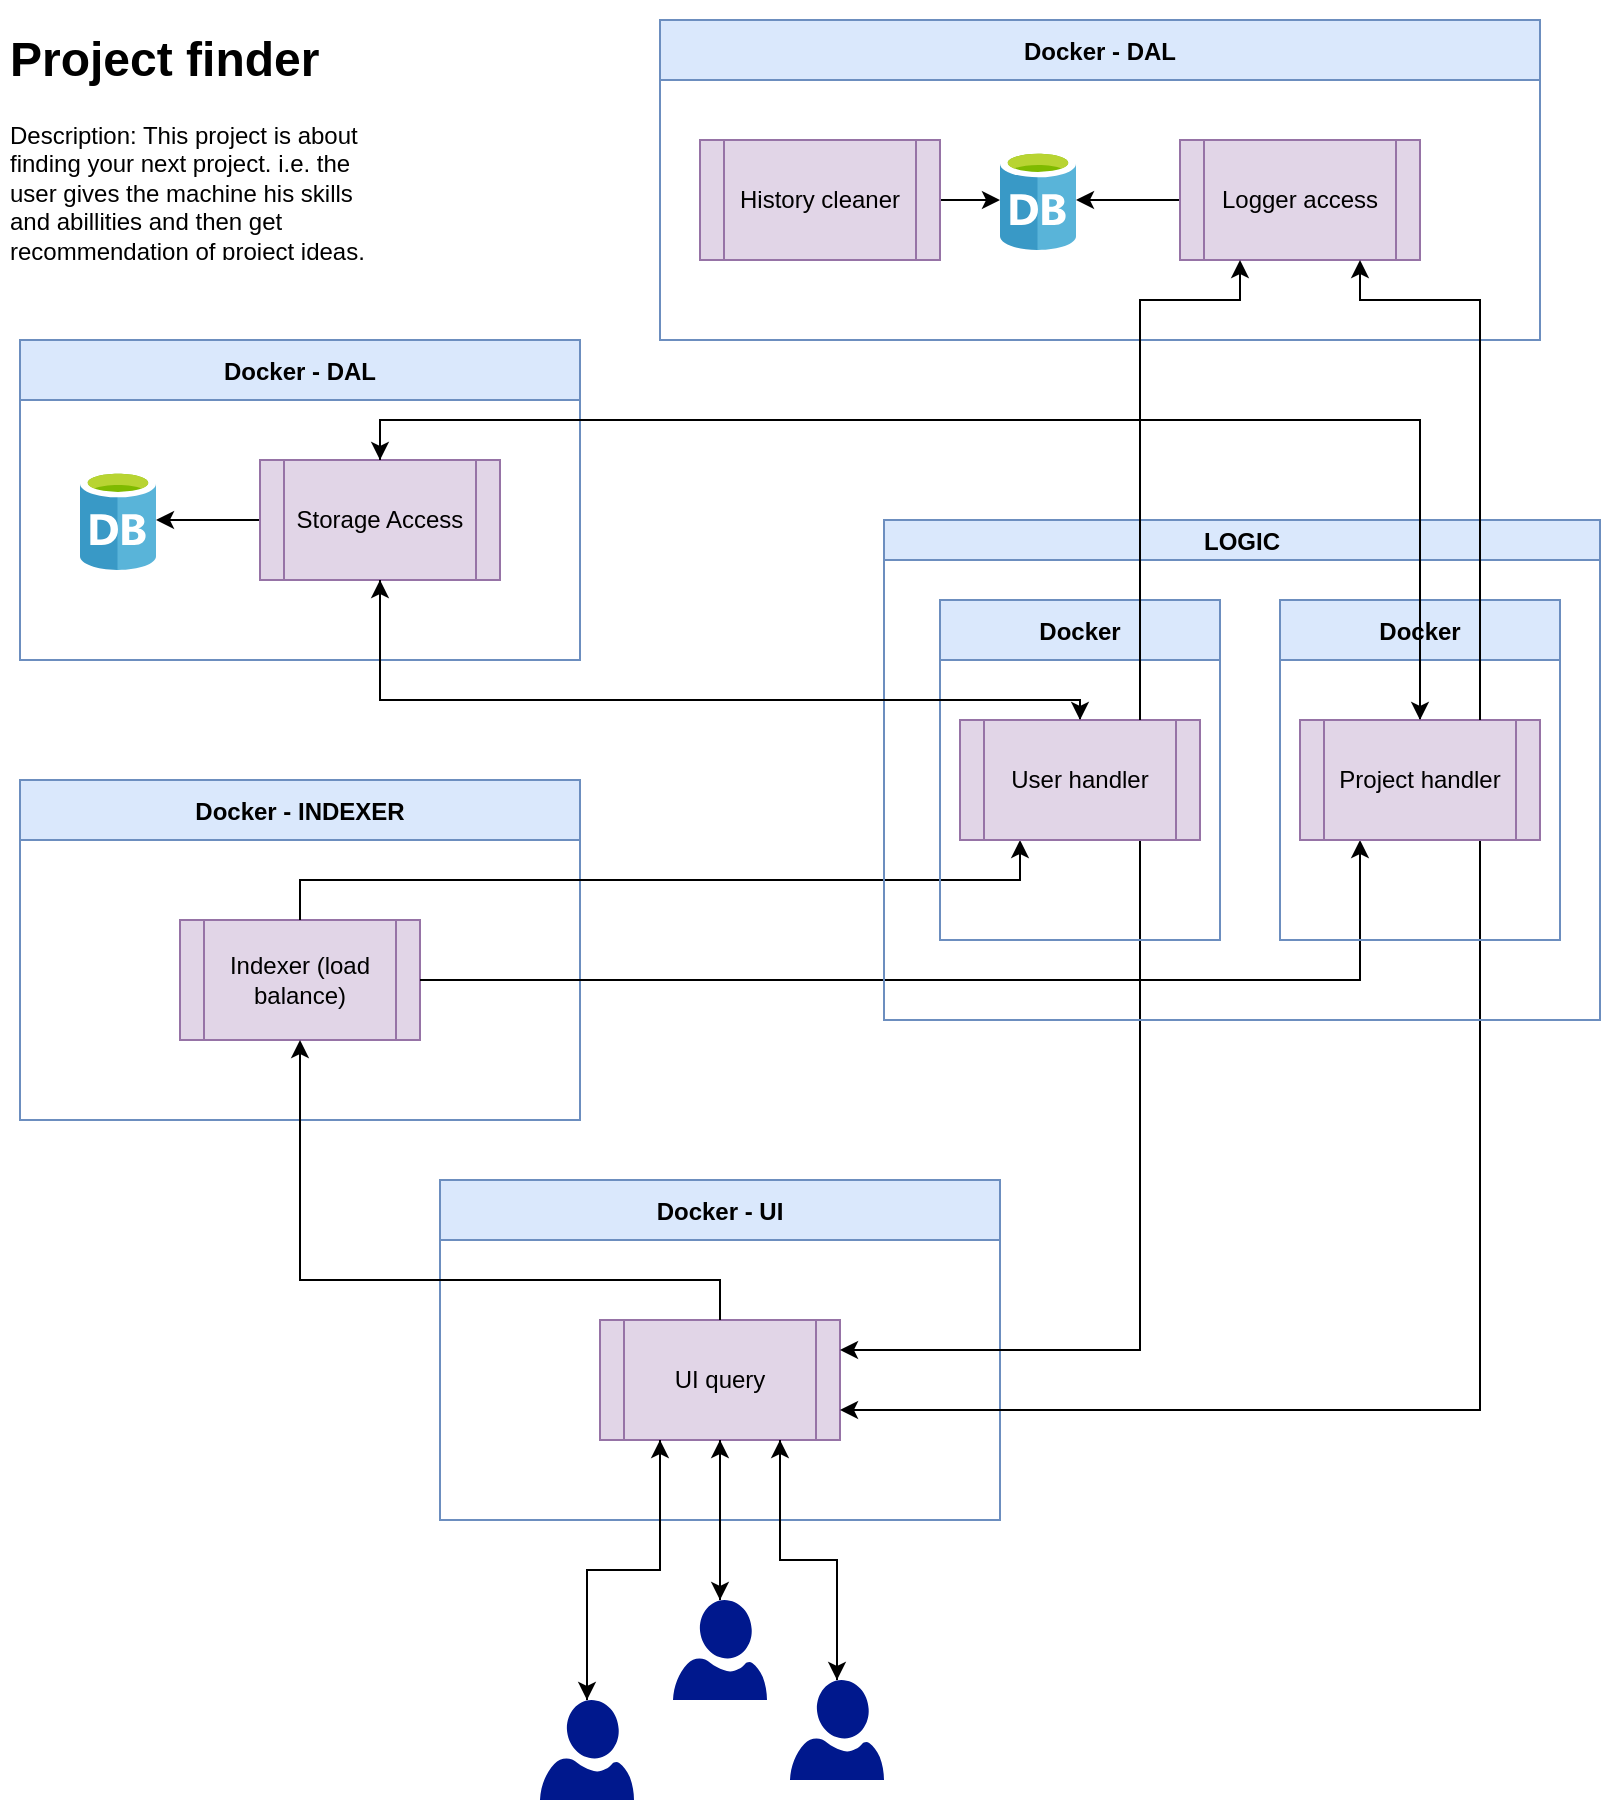 <mxfile version="19.0.3" type="device"><diagram id="YiFuo6HHLEAY_iy2joyg" name="Page-1"><mxGraphModel dx="1673" dy="1018" grid="1" gridSize="10" guides="1" tooltips="1" connect="1" arrows="1" fold="1" page="1" pageScale="1" pageWidth="850" pageHeight="1100" math="0" shadow="0"><root><mxCell id="0"/><mxCell id="1" parent="0"/><mxCell id="UjaLRqckcsTLfjIOGhEc-1" value="&lt;h1&gt;Project finder&lt;/h1&gt;&lt;p&gt;Description: This project is about finding your next project. i.e. the user gives the machine his skills and abillities and then get recommendation of project ideas.&lt;/p&gt;" style="text;html=1;strokeColor=none;fillColor=none;spacing=5;spacingTop=-20;whiteSpace=wrap;overflow=hidden;rounded=0;" vertex="1" parent="1"><mxGeometry x="30" y="30" width="190" height="120" as="geometry"/></mxCell><mxCell id="UjaLRqckcsTLfjIOGhEc-3" value="Docker - DAL" style="swimlane;startSize=30;horizontal=1;containerType=tree;fillColor=#dae8fc;strokeColor=#6c8ebf;" vertex="1" parent="1"><mxGeometry x="40" y="190" width="280" height="160" as="geometry"/></mxCell><mxCell id="UjaLRqckcsTLfjIOGhEc-18" style="edgeStyle=orthogonalEdgeStyle;rounded=0;orthogonalLoop=1;jettySize=auto;html=1;exitX=0;exitY=0.5;exitDx=0;exitDy=0;" edge="1" parent="UjaLRqckcsTLfjIOGhEc-3" source="UjaLRqckcsTLfjIOGhEc-14" target="UjaLRqckcsTLfjIOGhEc-15"><mxGeometry relative="1" as="geometry"/></mxCell><mxCell id="UjaLRqckcsTLfjIOGhEc-14" value="Storage Access" style="shape=process;whiteSpace=wrap;html=1;backgroundOutline=1;fillColor=#e1d5e7;strokeColor=#9673a6;" vertex="1" parent="UjaLRqckcsTLfjIOGhEc-3"><mxGeometry x="120" y="60" width="120" height="60" as="geometry"/></mxCell><mxCell id="UjaLRqckcsTLfjIOGhEc-15" value="" style="sketch=0;aspect=fixed;html=1;points=[];align=center;image;fontSize=12;image=img/lib/mscae/Database_General.svg;gradientColor=none;" vertex="1" parent="UjaLRqckcsTLfjIOGhEc-3"><mxGeometry x="30" y="65" width="38" height="50" as="geometry"/></mxCell><mxCell id="UjaLRqckcsTLfjIOGhEc-19" value="Docker - UI" style="swimlane;startSize=30;horizontal=1;containerType=tree;fillColor=#dae8fc;strokeColor=#6c8ebf;" vertex="1" parent="1"><mxGeometry x="250" y="610" width="280" height="170" as="geometry"/></mxCell><mxCell id="UjaLRqckcsTLfjIOGhEc-21" value="UI query" style="shape=process;whiteSpace=wrap;html=1;backgroundOutline=1;fillColor=#e1d5e7;strokeColor=#9673a6;" vertex="1" parent="UjaLRqckcsTLfjIOGhEc-19"><mxGeometry x="80" y="70" width="120" height="60" as="geometry"/></mxCell><mxCell id="UjaLRqckcsTLfjIOGhEc-31" style="edgeStyle=orthogonalEdgeStyle;rounded=0;orthogonalLoop=1;jettySize=auto;html=1;exitX=0.5;exitY=0;exitDx=0;exitDy=0;exitPerimeter=0;entryX=0.75;entryY=1;entryDx=0;entryDy=0;" edge="1" parent="1" source="UjaLRqckcsTLfjIOGhEc-26" target="UjaLRqckcsTLfjIOGhEc-21"><mxGeometry relative="1" as="geometry"/></mxCell><mxCell id="UjaLRqckcsTLfjIOGhEc-26" value="" style="sketch=0;aspect=fixed;pointerEvents=1;shadow=0;dashed=0;html=1;strokeColor=none;labelPosition=center;verticalLabelPosition=bottom;verticalAlign=top;align=center;fillColor=#00188D;shape=mxgraph.azure.user" vertex="1" parent="1"><mxGeometry x="425" y="860" width="47" height="50" as="geometry"/></mxCell><mxCell id="UjaLRqckcsTLfjIOGhEc-33" style="edgeStyle=orthogonalEdgeStyle;rounded=0;orthogonalLoop=1;jettySize=auto;html=1;exitX=0.5;exitY=0;exitDx=0;exitDy=0;exitPerimeter=0;entryX=0.25;entryY=1;entryDx=0;entryDy=0;" edge="1" parent="1" source="UjaLRqckcsTLfjIOGhEc-27" target="UjaLRqckcsTLfjIOGhEc-21"><mxGeometry relative="1" as="geometry"/></mxCell><mxCell id="UjaLRqckcsTLfjIOGhEc-27" value="" style="sketch=0;aspect=fixed;pointerEvents=1;shadow=0;dashed=0;html=1;strokeColor=none;labelPosition=center;verticalLabelPosition=bottom;verticalAlign=top;align=center;fillColor=#00188D;shape=mxgraph.azure.user" vertex="1" parent="1"><mxGeometry x="300" y="870" width="47" height="50" as="geometry"/></mxCell><mxCell id="UjaLRqckcsTLfjIOGhEc-32" style="edgeStyle=orthogonalEdgeStyle;rounded=0;orthogonalLoop=1;jettySize=auto;html=1;entryX=0.5;entryY=1;entryDx=0;entryDy=0;" edge="1" parent="1" source="UjaLRqckcsTLfjIOGhEc-29" target="UjaLRqckcsTLfjIOGhEc-21"><mxGeometry relative="1" as="geometry"/></mxCell><mxCell id="UjaLRqckcsTLfjIOGhEc-29" value="" style="sketch=0;aspect=fixed;pointerEvents=1;shadow=0;dashed=0;html=1;strokeColor=none;labelPosition=center;verticalLabelPosition=bottom;verticalAlign=top;align=center;fillColor=#00188D;shape=mxgraph.azure.user" vertex="1" parent="1"><mxGeometry x="366.5" y="820" width="47" height="50" as="geometry"/></mxCell><mxCell id="UjaLRqckcsTLfjIOGhEc-34" style="edgeStyle=orthogonalEdgeStyle;rounded=0;orthogonalLoop=1;jettySize=auto;html=1;exitX=0.25;exitY=1;exitDx=0;exitDy=0;" edge="1" parent="1" source="UjaLRqckcsTLfjIOGhEc-21" target="UjaLRqckcsTLfjIOGhEc-27"><mxGeometry relative="1" as="geometry"/></mxCell><mxCell id="UjaLRqckcsTLfjIOGhEc-35" style="edgeStyle=orthogonalEdgeStyle;rounded=0;orthogonalLoop=1;jettySize=auto;html=1;exitX=0.5;exitY=1;exitDx=0;exitDy=0;" edge="1" parent="1" source="UjaLRqckcsTLfjIOGhEc-21" target="UjaLRqckcsTLfjIOGhEc-29"><mxGeometry relative="1" as="geometry"/></mxCell><mxCell id="UjaLRqckcsTLfjIOGhEc-36" style="edgeStyle=orthogonalEdgeStyle;rounded=0;orthogonalLoop=1;jettySize=auto;html=1;exitX=0.75;exitY=1;exitDx=0;exitDy=0;entryX=0.5;entryY=0;entryDx=0;entryDy=0;entryPerimeter=0;" edge="1" parent="1" source="UjaLRqckcsTLfjIOGhEc-21" target="UjaLRqckcsTLfjIOGhEc-26"><mxGeometry relative="1" as="geometry"/></mxCell><mxCell id="UjaLRqckcsTLfjIOGhEc-40" style="edgeStyle=orthogonalEdgeStyle;rounded=0;orthogonalLoop=1;jettySize=auto;html=1;exitX=0.5;exitY=0;exitDx=0;exitDy=0;entryX=0.5;entryY=1;entryDx=0;entryDy=0;" edge="1" parent="1" source="UjaLRqckcsTLfjIOGhEc-24" target="UjaLRqckcsTLfjIOGhEc-14"><mxGeometry relative="1" as="geometry"><Array as="points"><mxPoint x="570" y="370"/><mxPoint x="220" y="370"/></Array></mxGeometry></mxCell><mxCell id="UjaLRqckcsTLfjIOGhEc-41" style="edgeStyle=orthogonalEdgeStyle;rounded=0;orthogonalLoop=1;jettySize=auto;html=1;exitX=0.5;exitY=0;exitDx=0;exitDy=0;entryX=0.5;entryY=0;entryDx=0;entryDy=0;startArrow=none;" edge="1" parent="1" source="UjaLRqckcsTLfjIOGhEc-25" target="UjaLRqckcsTLfjIOGhEc-14"><mxGeometry relative="1" as="geometry"/></mxCell><mxCell id="UjaLRqckcsTLfjIOGhEc-44" value="Docker - INDEXER" style="swimlane;startSize=30;horizontal=1;containerType=tree;fillColor=#dae8fc;strokeColor=#6c8ebf;" vertex="1" parent="1"><mxGeometry x="40" y="410" width="280" height="170" as="geometry"/></mxCell><mxCell id="UjaLRqckcsTLfjIOGhEc-45" value="Indexer (load balance)" style="shape=process;whiteSpace=wrap;html=1;backgroundOutline=1;fillColor=#e1d5e7;strokeColor=#9673a6;" vertex="1" parent="UjaLRqckcsTLfjIOGhEc-44"><mxGeometry x="80" y="70" width="120" height="60" as="geometry"/></mxCell><mxCell id="UjaLRqckcsTLfjIOGhEc-46" style="edgeStyle=orthogonalEdgeStyle;rounded=0;orthogonalLoop=1;jettySize=auto;html=1;exitX=0.5;exitY=0;exitDx=0;exitDy=0;entryX=0.5;entryY=1;entryDx=0;entryDy=0;" edge="1" parent="1" source="UjaLRqckcsTLfjIOGhEc-21" target="UjaLRqckcsTLfjIOGhEc-45"><mxGeometry relative="1" as="geometry"><Array as="points"><mxPoint x="390" y="660"/><mxPoint x="180" y="660"/></Array></mxGeometry></mxCell><mxCell id="UjaLRqckcsTLfjIOGhEc-47" style="edgeStyle=orthogonalEdgeStyle;rounded=0;orthogonalLoop=1;jettySize=auto;html=1;exitX=0.5;exitY=0;exitDx=0;exitDy=0;entryX=0.25;entryY=1;entryDx=0;entryDy=0;" edge="1" parent="1" source="UjaLRqckcsTLfjIOGhEc-45" target="UjaLRqckcsTLfjIOGhEc-24"><mxGeometry relative="1" as="geometry"/></mxCell><mxCell id="UjaLRqckcsTLfjIOGhEc-48" style="edgeStyle=orthogonalEdgeStyle;rounded=0;orthogonalLoop=1;jettySize=auto;html=1;exitX=1;exitY=0.5;exitDx=0;exitDy=0;entryX=0.25;entryY=1;entryDx=0;entryDy=0;" edge="1" parent="1" source="UjaLRqckcsTLfjIOGhEc-45" target="UjaLRqckcsTLfjIOGhEc-25"><mxGeometry relative="1" as="geometry"/></mxCell><mxCell id="UjaLRqckcsTLfjIOGhEc-50" style="edgeStyle=orthogonalEdgeStyle;rounded=0;orthogonalLoop=1;jettySize=auto;html=1;exitX=0.75;exitY=1;exitDx=0;exitDy=0;entryX=1;entryY=0.25;entryDx=0;entryDy=0;" edge="1" parent="1" source="UjaLRqckcsTLfjIOGhEc-24" target="UjaLRqckcsTLfjIOGhEc-21"><mxGeometry relative="1" as="geometry"/></mxCell><mxCell id="UjaLRqckcsTLfjIOGhEc-53" style="edgeStyle=orthogonalEdgeStyle;rounded=0;orthogonalLoop=1;jettySize=auto;html=1;exitX=0.75;exitY=1;exitDx=0;exitDy=0;entryX=1;entryY=0.75;entryDx=0;entryDy=0;" edge="1" parent="1" source="UjaLRqckcsTLfjIOGhEc-25" target="UjaLRqckcsTLfjIOGhEc-21"><mxGeometry relative="1" as="geometry"/></mxCell><mxCell id="UjaLRqckcsTLfjIOGhEc-54" value="LOGIC" style="swimlane;startSize=20;horizontal=1;containerType=tree;fillColor=#dae8fc;strokeColor=#6c8ebf;" vertex="1" parent="1"><mxGeometry x="472" y="280" width="358" height="250" as="geometry"/></mxCell><mxCell id="UjaLRqckcsTLfjIOGhEc-23" value="Docker" style="swimlane;startSize=30;horizontal=1;containerType=tree;fillColor=#dae8fc;strokeColor=#6c8ebf;" vertex="1" parent="UjaLRqckcsTLfjIOGhEc-54"><mxGeometry x="28" y="40" width="140" height="170" as="geometry"/></mxCell><mxCell id="UjaLRqckcsTLfjIOGhEc-24" value="User handler" style="shape=process;whiteSpace=wrap;html=1;backgroundOutline=1;fillColor=#e1d5e7;strokeColor=#9673a6;" vertex="1" parent="UjaLRqckcsTLfjIOGhEc-23"><mxGeometry x="10" y="60" width="120" height="60" as="geometry"/></mxCell><mxCell id="UjaLRqckcsTLfjIOGhEc-57" value="Docker" style="swimlane;startSize=30;horizontal=1;containerType=tree;fillColor=#dae8fc;strokeColor=#6c8ebf;" vertex="1" parent="1"><mxGeometry x="670" y="320" width="140" height="170" as="geometry"/></mxCell><mxCell id="UjaLRqckcsTLfjIOGhEc-25" value="Project handler" style="shape=process;whiteSpace=wrap;html=1;backgroundOutline=1;fillColor=#e1d5e7;strokeColor=#9673a6;" vertex="1" parent="UjaLRqckcsTLfjIOGhEc-57"><mxGeometry x="10" y="60" width="120" height="60" as="geometry"/></mxCell><mxCell id="UjaLRqckcsTLfjIOGhEc-68" style="edgeStyle=orthogonalEdgeStyle;rounded=0;orthogonalLoop=1;jettySize=auto;html=1;exitX=0.5;exitY=1;exitDx=0;exitDy=0;entryX=0.5;entryY=0;entryDx=0;entryDy=0;" edge="1" parent="1" source="UjaLRqckcsTLfjIOGhEc-14" target="UjaLRqckcsTLfjIOGhEc-24"><mxGeometry relative="1" as="geometry"><Array as="points"><mxPoint x="220" y="370"/><mxPoint x="570" y="370"/></Array></mxGeometry></mxCell><mxCell id="UjaLRqckcsTLfjIOGhEc-69" style="edgeStyle=orthogonalEdgeStyle;rounded=0;orthogonalLoop=1;jettySize=auto;html=1;exitX=0.5;exitY=0;exitDx=0;exitDy=0;entryX=0.5;entryY=0;entryDx=0;entryDy=0;" edge="1" parent="1" source="UjaLRqckcsTLfjIOGhEc-14" target="UjaLRqckcsTLfjIOGhEc-25"><mxGeometry relative="1" as="geometry"/></mxCell><mxCell id="UjaLRqckcsTLfjIOGhEc-70" value="Docker - DAL" style="swimlane;startSize=30;horizontal=1;containerType=tree;fillColor=#dae8fc;strokeColor=#6c8ebf;" vertex="1" parent="1"><mxGeometry x="360" y="30" width="440" height="160" as="geometry"/></mxCell><mxCell id="UjaLRqckcsTLfjIOGhEc-71" style="edgeStyle=orthogonalEdgeStyle;rounded=0;orthogonalLoop=1;jettySize=auto;html=1;exitX=0;exitY=0.5;exitDx=0;exitDy=0;" edge="1" parent="UjaLRqckcsTLfjIOGhEc-70" source="UjaLRqckcsTLfjIOGhEc-72" target="UjaLRqckcsTLfjIOGhEc-73"><mxGeometry relative="1" as="geometry"/></mxCell><mxCell id="UjaLRqckcsTLfjIOGhEc-72" value="Logger access" style="shape=process;whiteSpace=wrap;html=1;backgroundOutline=1;fillColor=#e1d5e7;strokeColor=#9673a6;" vertex="1" parent="UjaLRqckcsTLfjIOGhEc-70"><mxGeometry x="260" y="60" width="120" height="60" as="geometry"/></mxCell><mxCell id="UjaLRqckcsTLfjIOGhEc-73" value="" style="sketch=0;aspect=fixed;html=1;points=[];align=center;image;fontSize=12;image=img/lib/mscae/Database_General.svg;gradientColor=none;" vertex="1" parent="UjaLRqckcsTLfjIOGhEc-70"><mxGeometry x="170" y="65" width="38" height="50" as="geometry"/></mxCell><mxCell id="UjaLRqckcsTLfjIOGhEc-83" style="edgeStyle=orthogonalEdgeStyle;rounded=0;orthogonalLoop=1;jettySize=auto;html=1;exitX=1;exitY=0.5;exitDx=0;exitDy=0;" edge="1" parent="UjaLRqckcsTLfjIOGhEc-70" source="UjaLRqckcsTLfjIOGhEc-82" target="UjaLRqckcsTLfjIOGhEc-73"><mxGeometry relative="1" as="geometry"/></mxCell><mxCell id="UjaLRqckcsTLfjIOGhEc-82" value="History cleaner" style="shape=process;whiteSpace=wrap;html=1;backgroundOutline=1;fillColor=#e1d5e7;strokeColor=#9673a6;" vertex="1" parent="UjaLRqckcsTLfjIOGhEc-70"><mxGeometry x="20" y="60" width="120" height="60" as="geometry"/></mxCell><mxCell id="UjaLRqckcsTLfjIOGhEc-80" style="edgeStyle=orthogonalEdgeStyle;rounded=0;orthogonalLoop=1;jettySize=auto;html=1;exitX=0.75;exitY=0;exitDx=0;exitDy=0;entryX=0.25;entryY=1;entryDx=0;entryDy=0;" edge="1" parent="1" source="UjaLRqckcsTLfjIOGhEc-24" target="UjaLRqckcsTLfjIOGhEc-72"><mxGeometry relative="1" as="geometry"><Array as="points"><mxPoint x="600" y="170"/><mxPoint x="650" y="170"/></Array></mxGeometry></mxCell><mxCell id="UjaLRqckcsTLfjIOGhEc-81" style="edgeStyle=orthogonalEdgeStyle;rounded=0;orthogonalLoop=1;jettySize=auto;html=1;exitX=0.75;exitY=0;exitDx=0;exitDy=0;entryX=0.75;entryY=1;entryDx=0;entryDy=0;" edge="1" parent="1" source="UjaLRqckcsTLfjIOGhEc-25" target="UjaLRqckcsTLfjIOGhEc-72"><mxGeometry relative="1" as="geometry"><Array as="points"><mxPoint x="770" y="170"/><mxPoint x="710" y="170"/></Array></mxGeometry></mxCell></root></mxGraphModel></diagram></mxfile>